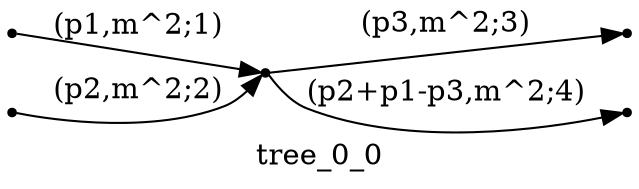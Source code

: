 digraph tree_0_0 {
  label="tree_0_0";
  rankdir="LR";
  subgraph edges {
    -1 -> 1 [label="(p1,m^2;1)"];
    -2 -> 1 [label="(p2,m^2;2)"];
    1 -> -3 [label="(p3,m^2;3)"];
    1 -> -4 [label="(p2+p1-p3,m^2;4)"];
  }
  subgraph incoming { rank="source"; -1; -2; }
  subgraph outgoing { rank="sink"; -3; -4; }
-4 [shape=point];
-3 [shape=point];
-2 [shape=point];
-1 [shape=point];
1 [shape=point];
}

